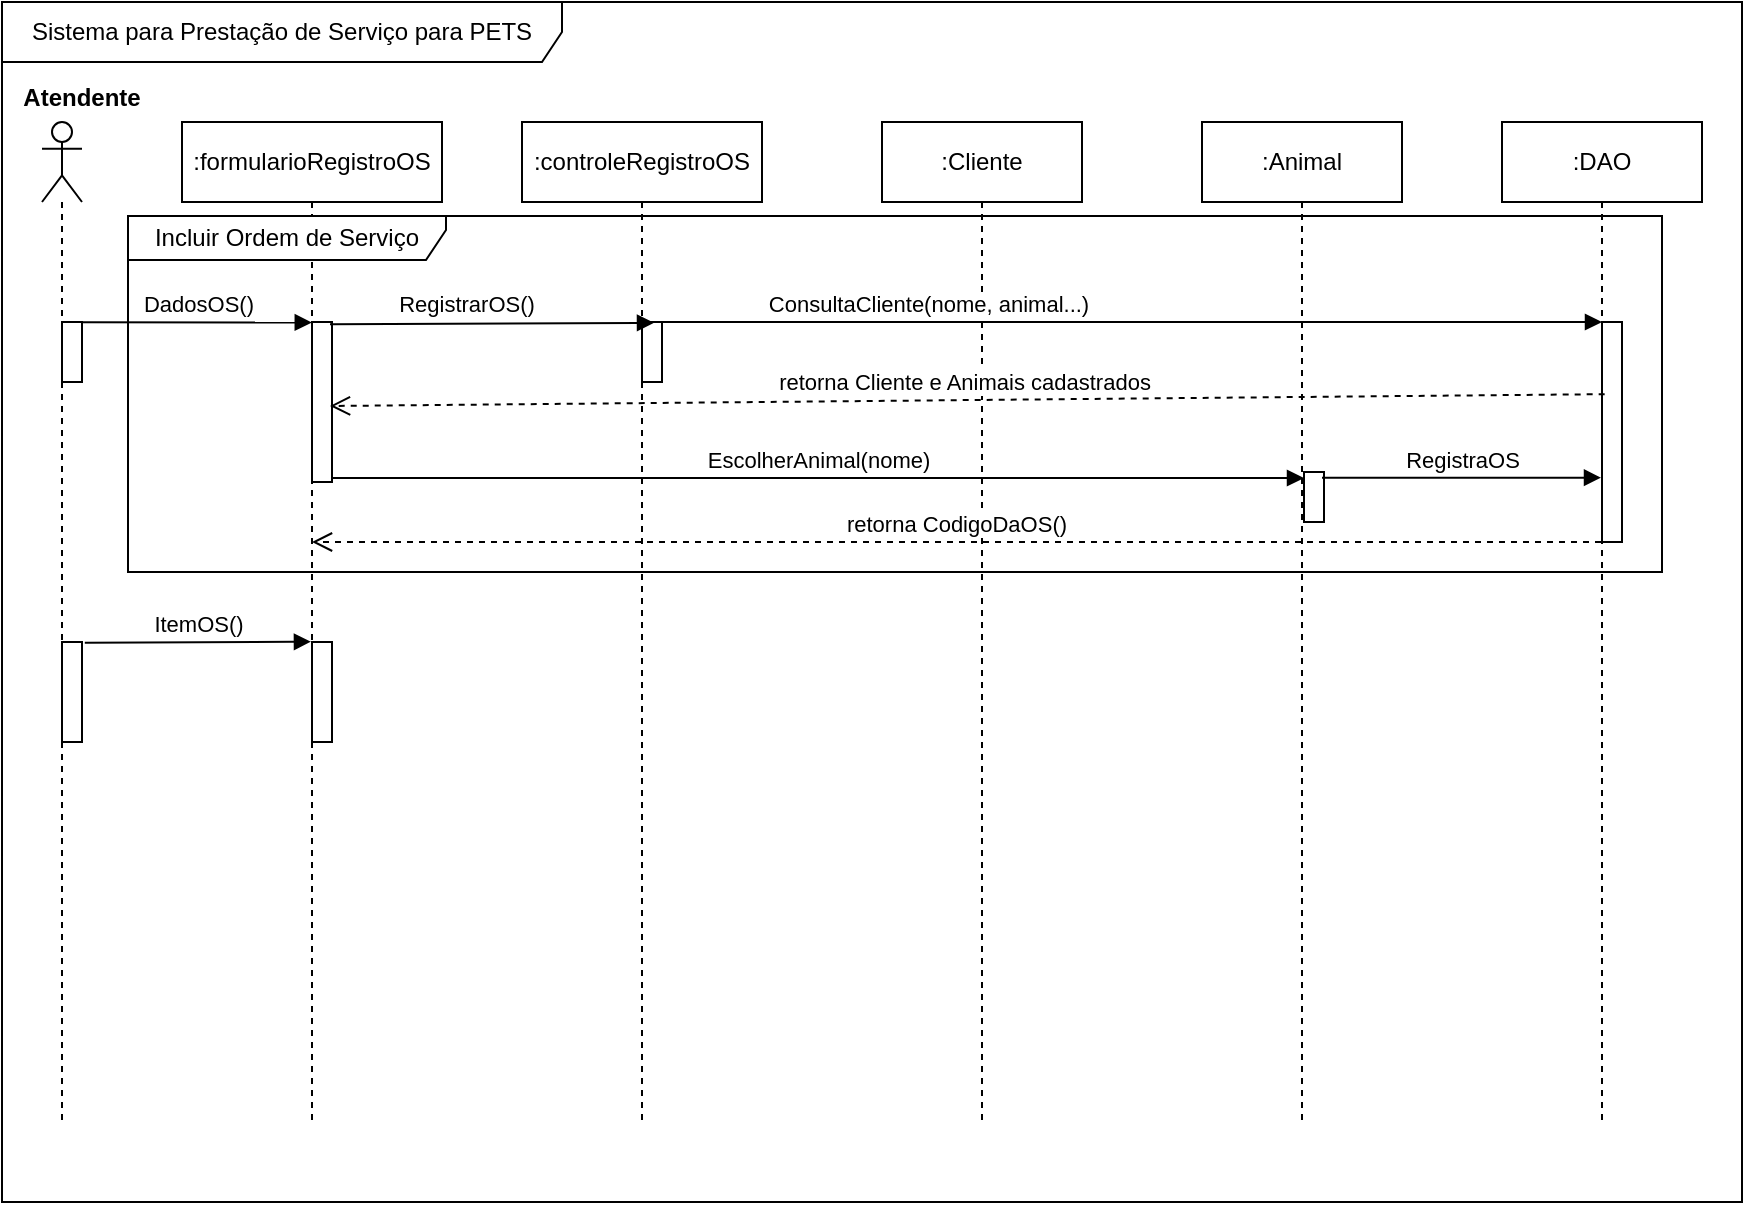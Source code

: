 <mxfile version="20.0.1" type="github">
  <diagram id="kgpKYQtTHZ0yAKxKKP6v" name="Page-1">
    <mxGraphModel dx="1117" dy="623" grid="1" gridSize="10" guides="1" tooltips="1" connect="1" arrows="1" fold="1" page="1" pageScale="1" pageWidth="850" pageHeight="1100" math="0" shadow="0">
      <root>
        <mxCell id="0" />
        <mxCell id="1" parent="0" />
        <mxCell id="_muVhDr60phgIgJsRJF9-12" value="Sistema para Prestação de Serviço para PETS" style="shape=umlFrame;whiteSpace=wrap;html=1;sketch=0;width=280;height=30;" parent="1" vertex="1">
          <mxGeometry x="40" y="40" width="870" height="600" as="geometry" />
        </mxCell>
        <mxCell id="_muVhDr60phgIgJsRJF9-1" value="" style="shape=umlLifeline;participant=umlActor;perimeter=lifelinePerimeter;whiteSpace=wrap;html=1;container=1;collapsible=0;recursiveResize=0;verticalAlign=top;spacingTop=36;outlineConnect=0;rounded=0;sketch=0;" parent="1" vertex="1">
          <mxGeometry x="60" y="100" width="20" height="500" as="geometry" />
        </mxCell>
        <mxCell id="_muVhDr60phgIgJsRJF9-8" value="" style="html=1;points=[];perimeter=orthogonalPerimeter;sketch=0;" parent="_muVhDr60phgIgJsRJF9-1" vertex="1">
          <mxGeometry x="10" y="100" width="10" height="30" as="geometry" />
        </mxCell>
        <mxCell id="_muVhDr60phgIgJsRJF9-2" value=":formularioRegistroOS" style="shape=umlLifeline;perimeter=lifelinePerimeter;whiteSpace=wrap;html=1;container=1;collapsible=0;recursiveResize=0;outlineConnect=0;rounded=0;sketch=0;" parent="1" vertex="1">
          <mxGeometry x="130" y="100" width="130" height="500" as="geometry" />
        </mxCell>
        <mxCell id="_muVhDr60phgIgJsRJF9-10" value="" style="html=1;points=[];perimeter=orthogonalPerimeter;sketch=0;" parent="_muVhDr60phgIgJsRJF9-2" vertex="1">
          <mxGeometry x="65" y="100" width="10" height="80" as="geometry" />
        </mxCell>
        <mxCell id="hoexG68zyw0x6wc4uR14-14" value="" style="html=1;points=[];perimeter=orthogonalPerimeter;" vertex="1" parent="_muVhDr60phgIgJsRJF9-2">
          <mxGeometry x="65" y="260" width="10" height="50" as="geometry" />
        </mxCell>
        <mxCell id="6cp8o_F83PpAeZEBxeit-1" value=":controleRegistroOS" style="shape=umlLifeline;perimeter=lifelinePerimeter;whiteSpace=wrap;html=1;container=1;collapsible=0;recursiveResize=0;outlineConnect=0;" parent="1" vertex="1">
          <mxGeometry x="300" y="100" width="120" height="500" as="geometry" />
        </mxCell>
        <mxCell id="6cp8o_F83PpAeZEBxeit-9" value="" style="html=1;points=[];perimeter=orthogonalPerimeter;" parent="6cp8o_F83PpAeZEBxeit-1" vertex="1">
          <mxGeometry x="60" y="100" width="10" height="30" as="geometry" />
        </mxCell>
        <mxCell id="6cp8o_F83PpAeZEBxeit-2" value=":Cliente" style="shape=umlLifeline;perimeter=lifelinePerimeter;whiteSpace=wrap;html=1;container=1;collapsible=0;recursiveResize=0;outlineConnect=0;" parent="1" vertex="1">
          <mxGeometry x="480" y="100" width="100" height="500" as="geometry" />
        </mxCell>
        <mxCell id="6cp8o_F83PpAeZEBxeit-3" value=":DAO" style="shape=umlLifeline;perimeter=lifelinePerimeter;whiteSpace=wrap;html=1;container=1;collapsible=0;recursiveResize=0;outlineConnect=0;" parent="1" vertex="1">
          <mxGeometry x="790" y="100" width="100" height="500" as="geometry" />
        </mxCell>
        <mxCell id="6cp8o_F83PpAeZEBxeit-20" value="" style="html=1;points=[];perimeter=orthogonalPerimeter;" parent="6cp8o_F83PpAeZEBxeit-3" vertex="1">
          <mxGeometry x="50" y="100" width="10" height="110" as="geometry" />
        </mxCell>
        <mxCell id="6cp8o_F83PpAeZEBxeit-10" value="RegistrarOS()" style="html=1;verticalAlign=bottom;endArrow=block;rounded=0;exitX=0.9;exitY=0.014;exitDx=0;exitDy=0;exitPerimeter=0;entryX=0.6;entryY=0.014;entryDx=0;entryDy=0;entryPerimeter=0;" parent="1" source="_muVhDr60phgIgJsRJF9-10" target="6cp8o_F83PpAeZEBxeit-9" edge="1">
          <mxGeometry x="-0.16" y="1" width="80" relative="1" as="geometry">
            <mxPoint x="510" y="250" as="sourcePoint" />
            <mxPoint x="590" y="250" as="targetPoint" />
            <Array as="points" />
            <mxPoint as="offset" />
          </mxGeometry>
        </mxCell>
        <mxCell id="6cp8o_F83PpAeZEBxeit-12" value="ConsultaCliente(nome, animal...)" style="html=1;verticalAlign=bottom;endArrow=block;rounded=0;exitX=1;exitY=0;exitDx=0;exitDy=0;exitPerimeter=0;entryX=0;entryY=0;entryDx=0;entryDy=0;entryPerimeter=0;" parent="1" source="6cp8o_F83PpAeZEBxeit-9" target="6cp8o_F83PpAeZEBxeit-20" edge="1">
          <mxGeometry x="-0.433" width="80" relative="1" as="geometry">
            <mxPoint x="510" y="250" as="sourcePoint" />
            <mxPoint x="590" y="250" as="targetPoint" />
            <mxPoint as="offset" />
          </mxGeometry>
        </mxCell>
        <mxCell id="6cp8o_F83PpAeZEBxeit-16" value="DadosOS()" style="html=1;verticalAlign=bottom;endArrow=block;rounded=0;exitX=1.022;exitY=0.003;exitDx=0;exitDy=0;exitPerimeter=0;entryX=-0.011;entryY=0.003;entryDx=0;entryDy=0;entryPerimeter=0;" parent="1" source="_muVhDr60phgIgJsRJF9-8" target="_muVhDr60phgIgJsRJF9-10" edge="1">
          <mxGeometry width="80" relative="1" as="geometry">
            <mxPoint x="170" y="180" as="sourcePoint" />
            <mxPoint x="250" y="180" as="targetPoint" />
          </mxGeometry>
        </mxCell>
        <mxCell id="6cp8o_F83PpAeZEBxeit-21" value="retorna Cliente e Animais cadastrados" style="html=1;verticalAlign=bottom;endArrow=open;dashed=1;endSize=8;rounded=0;entryX=0.9;entryY=0.525;entryDx=0;entryDy=0;entryPerimeter=0;exitX=0.133;exitY=0.328;exitDx=0;exitDy=0;exitPerimeter=0;" parent="1" source="6cp8o_F83PpAeZEBxeit-20" target="_muVhDr60phgIgJsRJF9-10" edge="1">
          <mxGeometry x="0.004" relative="1" as="geometry">
            <mxPoint x="970" y="234" as="sourcePoint" />
            <mxPoint x="230" y="243" as="targetPoint" />
            <mxPoint as="offset" />
            <Array as="points" />
          </mxGeometry>
        </mxCell>
        <mxCell id="6cp8o_F83PpAeZEBxeit-15" value="Atendente" style="text;align=center;fontStyle=1;verticalAlign=middle;spacingLeft=3;spacingRight=3;strokeColor=none;rotatable=0;points=[[0,0.5],[1,0.5]];portConstraint=eastwest;" parent="1" vertex="1">
          <mxGeometry x="40" y="74" width="80" height="26" as="geometry" />
        </mxCell>
        <mxCell id="6cp8o_F83PpAeZEBxeit-30" value="Incluir Ordem de Serviço" style="shape=umlFrame;whiteSpace=wrap;html=1;width=159;height=22;" parent="1" vertex="1">
          <mxGeometry x="103" y="147" width="767" height="178" as="geometry" />
        </mxCell>
        <mxCell id="hoexG68zyw0x6wc4uR14-1" value=":Animal" style="shape=umlLifeline;perimeter=lifelinePerimeter;whiteSpace=wrap;html=1;container=1;collapsible=0;recursiveResize=0;outlineConnect=0;" vertex="1" parent="1">
          <mxGeometry x="640" y="100" width="100" height="500" as="geometry" />
        </mxCell>
        <mxCell id="hoexG68zyw0x6wc4uR14-3" value="" style="html=1;points=[];perimeter=orthogonalPerimeter;" vertex="1" parent="hoexG68zyw0x6wc4uR14-1">
          <mxGeometry x="51" y="175" width="10" height="25" as="geometry" />
        </mxCell>
        <mxCell id="hoexG68zyw0x6wc4uR14-2" value="EscolherAnimal(nome)" style="html=1;verticalAlign=bottom;endArrow=block;rounded=0;exitX=1.033;exitY=0.975;exitDx=0;exitDy=0;exitPerimeter=0;" edge="1" parent="1" source="_muVhDr60phgIgJsRJF9-10" target="hoexG68zyw0x6wc4uR14-3">
          <mxGeometry width="80" relative="1" as="geometry">
            <mxPoint x="220" y="270" as="sourcePoint" />
            <mxPoint x="300" y="270" as="targetPoint" />
          </mxGeometry>
        </mxCell>
        <mxCell id="hoexG68zyw0x6wc4uR14-5" value="RegistraOS" style="html=1;verticalAlign=bottom;endArrow=block;rounded=0;exitX=0.9;exitY=0.114;exitDx=0;exitDy=0;exitPerimeter=0;" edge="1" parent="1" source="hoexG68zyw0x6wc4uR14-3" target="6cp8o_F83PpAeZEBxeit-3">
          <mxGeometry width="80" relative="1" as="geometry">
            <mxPoint x="740" y="280" as="sourcePoint" />
            <mxPoint x="820" y="280" as="targetPoint" />
          </mxGeometry>
        </mxCell>
        <mxCell id="hoexG68zyw0x6wc4uR14-8" value="retorna CodigoDaOS()" style="html=1;verticalAlign=bottom;endArrow=open;dashed=1;endSize=8;rounded=0;" edge="1" parent="1" source="6cp8o_F83PpAeZEBxeit-3" target="_muVhDr60phgIgJsRJF9-2">
          <mxGeometry relative="1" as="geometry">
            <mxPoint x="910" y="309.5" as="sourcePoint" />
            <mxPoint x="830" y="309.5" as="targetPoint" />
            <Array as="points">
              <mxPoint x="770" y="310" />
            </Array>
          </mxGeometry>
        </mxCell>
        <mxCell id="hoexG68zyw0x6wc4uR14-12" value="" style="html=1;points=[];perimeter=orthogonalPerimeter;" vertex="1" parent="1">
          <mxGeometry x="70" y="360" width="10" height="50" as="geometry" />
        </mxCell>
        <mxCell id="hoexG68zyw0x6wc4uR14-13" value="ItemOS()" style="html=1;verticalAlign=bottom;endArrow=block;rounded=0;entryX=-0.053;entryY=-0.003;entryDx=0;entryDy=0;entryPerimeter=0;exitX=1.14;exitY=0.008;exitDx=0;exitDy=0;exitPerimeter=0;" edge="1" parent="1" source="hoexG68zyw0x6wc4uR14-12" target="hoexG68zyw0x6wc4uR14-14">
          <mxGeometry width="80" relative="1" as="geometry">
            <mxPoint x="80" y="360" as="sourcePoint" />
            <mxPoint x="160" y="360" as="targetPoint" />
          </mxGeometry>
        </mxCell>
      </root>
    </mxGraphModel>
  </diagram>
</mxfile>
